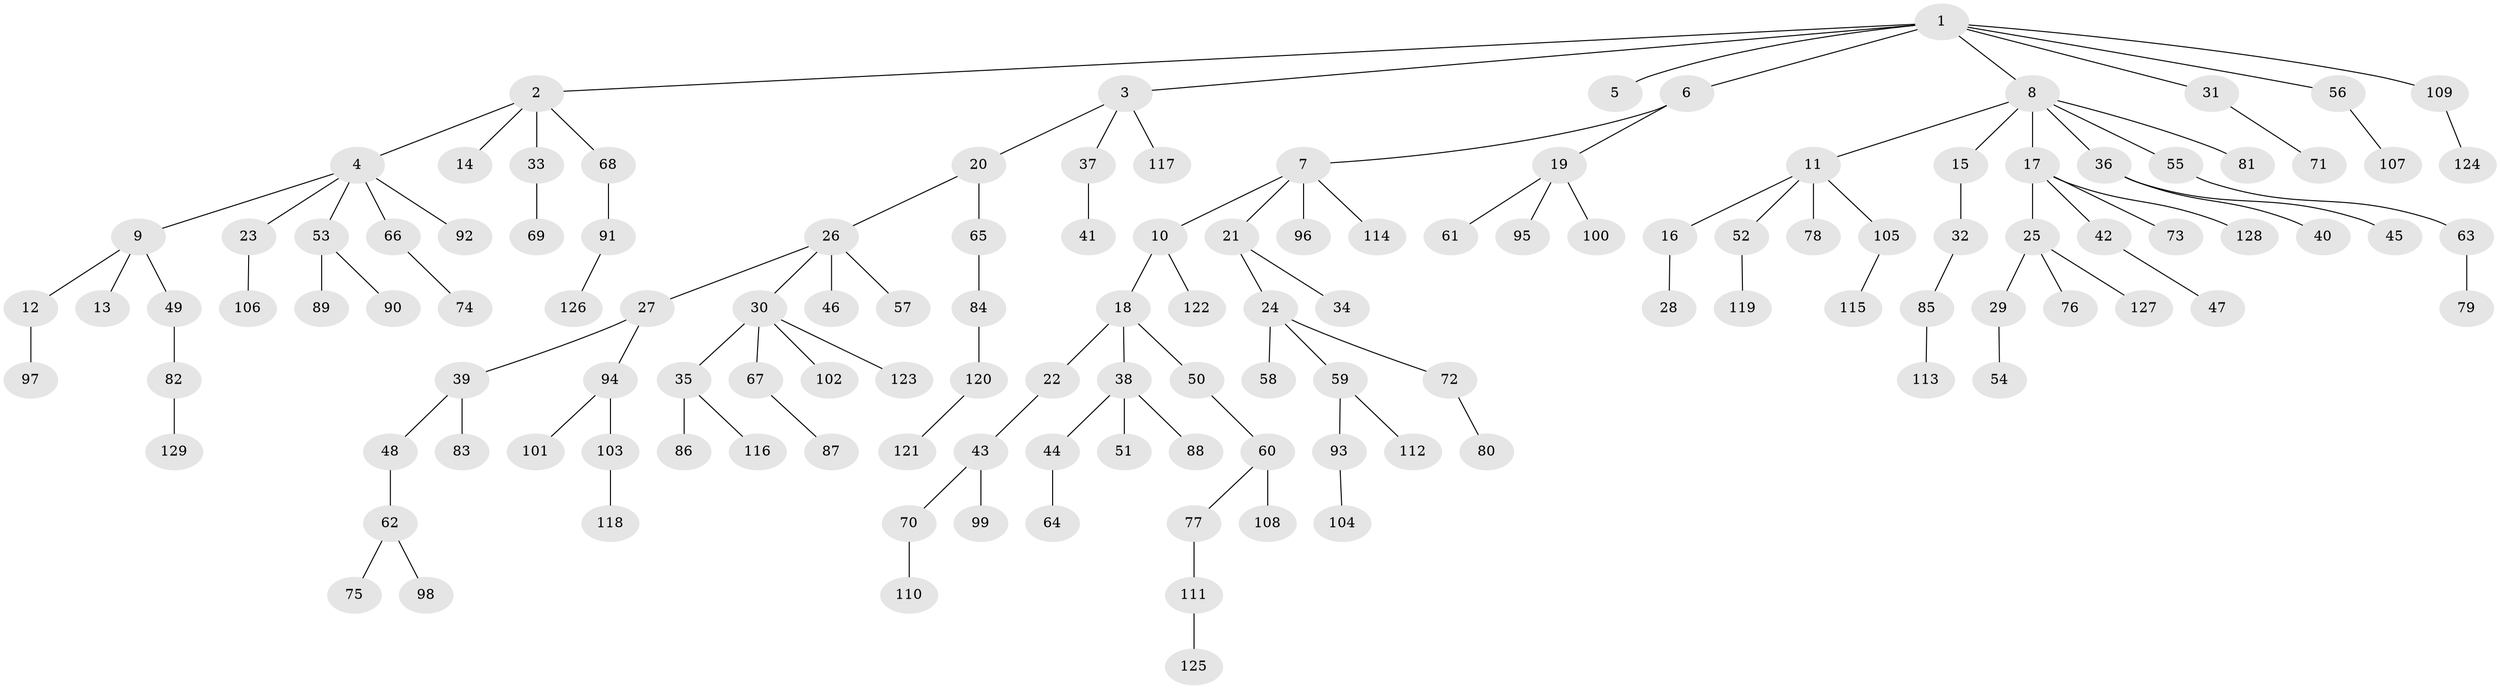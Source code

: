 // Generated by graph-tools (version 1.1) at 2025/26/03/09/25 03:26:29]
// undirected, 129 vertices, 128 edges
graph export_dot {
graph [start="1"]
  node [color=gray90,style=filled];
  1;
  2;
  3;
  4;
  5;
  6;
  7;
  8;
  9;
  10;
  11;
  12;
  13;
  14;
  15;
  16;
  17;
  18;
  19;
  20;
  21;
  22;
  23;
  24;
  25;
  26;
  27;
  28;
  29;
  30;
  31;
  32;
  33;
  34;
  35;
  36;
  37;
  38;
  39;
  40;
  41;
  42;
  43;
  44;
  45;
  46;
  47;
  48;
  49;
  50;
  51;
  52;
  53;
  54;
  55;
  56;
  57;
  58;
  59;
  60;
  61;
  62;
  63;
  64;
  65;
  66;
  67;
  68;
  69;
  70;
  71;
  72;
  73;
  74;
  75;
  76;
  77;
  78;
  79;
  80;
  81;
  82;
  83;
  84;
  85;
  86;
  87;
  88;
  89;
  90;
  91;
  92;
  93;
  94;
  95;
  96;
  97;
  98;
  99;
  100;
  101;
  102;
  103;
  104;
  105;
  106;
  107;
  108;
  109;
  110;
  111;
  112;
  113;
  114;
  115;
  116;
  117;
  118;
  119;
  120;
  121;
  122;
  123;
  124;
  125;
  126;
  127;
  128;
  129;
  1 -- 2;
  1 -- 3;
  1 -- 5;
  1 -- 6;
  1 -- 8;
  1 -- 31;
  1 -- 56;
  1 -- 109;
  2 -- 4;
  2 -- 14;
  2 -- 33;
  2 -- 68;
  3 -- 20;
  3 -- 37;
  3 -- 117;
  4 -- 9;
  4 -- 23;
  4 -- 53;
  4 -- 66;
  4 -- 92;
  6 -- 7;
  6 -- 19;
  7 -- 10;
  7 -- 21;
  7 -- 96;
  7 -- 114;
  8 -- 11;
  8 -- 15;
  8 -- 17;
  8 -- 36;
  8 -- 55;
  8 -- 81;
  9 -- 12;
  9 -- 13;
  9 -- 49;
  10 -- 18;
  10 -- 122;
  11 -- 16;
  11 -- 52;
  11 -- 78;
  11 -- 105;
  12 -- 97;
  15 -- 32;
  16 -- 28;
  17 -- 25;
  17 -- 42;
  17 -- 73;
  17 -- 128;
  18 -- 22;
  18 -- 38;
  18 -- 50;
  19 -- 61;
  19 -- 95;
  19 -- 100;
  20 -- 26;
  20 -- 65;
  21 -- 24;
  21 -- 34;
  22 -- 43;
  23 -- 106;
  24 -- 58;
  24 -- 59;
  24 -- 72;
  25 -- 29;
  25 -- 76;
  25 -- 127;
  26 -- 27;
  26 -- 30;
  26 -- 46;
  26 -- 57;
  27 -- 39;
  27 -- 94;
  29 -- 54;
  30 -- 35;
  30 -- 67;
  30 -- 102;
  30 -- 123;
  31 -- 71;
  32 -- 85;
  33 -- 69;
  35 -- 86;
  35 -- 116;
  36 -- 40;
  36 -- 45;
  37 -- 41;
  38 -- 44;
  38 -- 51;
  38 -- 88;
  39 -- 48;
  39 -- 83;
  42 -- 47;
  43 -- 70;
  43 -- 99;
  44 -- 64;
  48 -- 62;
  49 -- 82;
  50 -- 60;
  52 -- 119;
  53 -- 89;
  53 -- 90;
  55 -- 63;
  56 -- 107;
  59 -- 93;
  59 -- 112;
  60 -- 77;
  60 -- 108;
  62 -- 75;
  62 -- 98;
  63 -- 79;
  65 -- 84;
  66 -- 74;
  67 -- 87;
  68 -- 91;
  70 -- 110;
  72 -- 80;
  77 -- 111;
  82 -- 129;
  84 -- 120;
  85 -- 113;
  91 -- 126;
  93 -- 104;
  94 -- 101;
  94 -- 103;
  103 -- 118;
  105 -- 115;
  109 -- 124;
  111 -- 125;
  120 -- 121;
}
